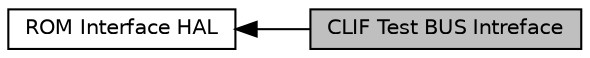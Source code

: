 digraph "CLIF Test BUS Intreface"
{
  edge [fontname="Helvetica",fontsize="10",labelfontname="Helvetica",labelfontsize="10"];
  node [fontname="Helvetica",fontsize="10",shape=record];
  rankdir=LR;
  Node0 [label="CLIF Test BUS Intreface",height=0.2,width=0.4,color="black", fillcolor="grey75", style="filled", fontcolor="black"];
  Node1 [label="ROM Interface HAL",height=0.2,width=0.4,color="black", fillcolor="white", style="filled",URL="$d3/db5/group__phhal_sys_ser.html",tooltip="ROM Interface (System Services) APIs. "];
  Node1->Node0 [shape=plaintext, dir="back", style="solid"];
}
